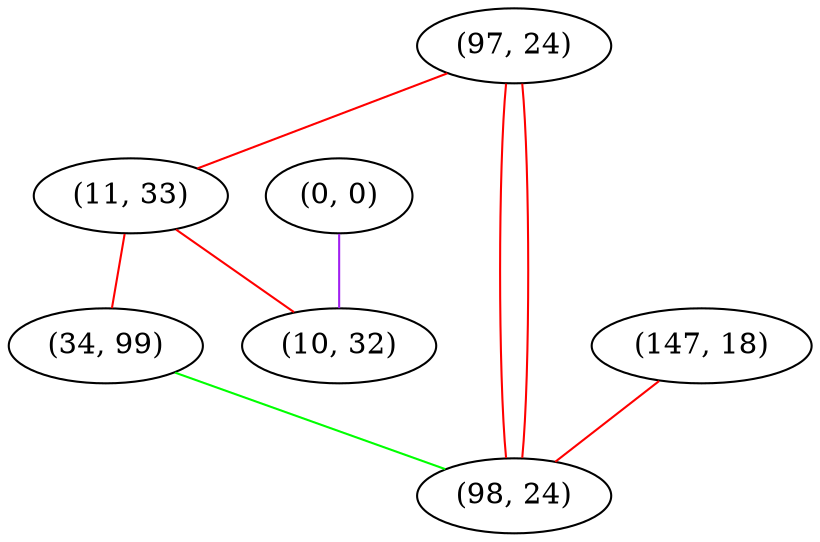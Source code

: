 graph "" {
"(97, 24)";
"(0, 0)";
"(147, 18)";
"(11, 33)";
"(34, 99)";
"(98, 24)";
"(10, 32)";
"(97, 24)" -- "(98, 24)"  [color=red, key=0, weight=1];
"(97, 24)" -- "(98, 24)"  [color=red, key=1, weight=1];
"(97, 24)" -- "(11, 33)"  [color=red, key=0, weight=1];
"(0, 0)" -- "(10, 32)"  [color=purple, key=0, weight=4];
"(147, 18)" -- "(98, 24)"  [color=red, key=0, weight=1];
"(11, 33)" -- "(10, 32)"  [color=red, key=0, weight=1];
"(11, 33)" -- "(34, 99)"  [color=red, key=0, weight=1];
"(34, 99)" -- "(98, 24)"  [color=green, key=0, weight=2];
}
